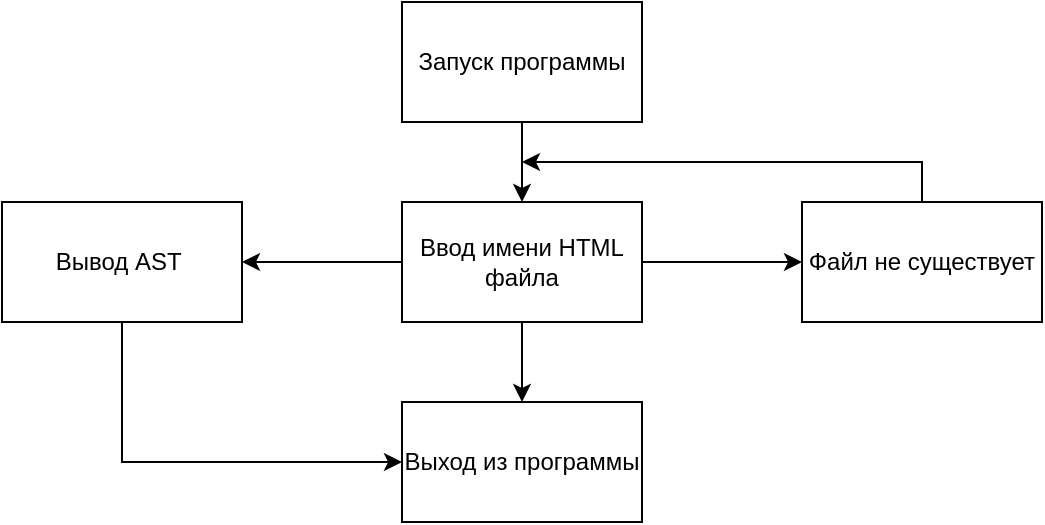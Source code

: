 <mxfile version="13.3.0" type="device"><diagram id="PF6g3kb-KLmVIyKkhh58" name="Page-1"><mxGraphModel dx="796" dy="347" grid="1" gridSize="10" guides="1" tooltips="1" connect="1" arrows="1" fold="1" page="1" pageScale="1" pageWidth="827" pageHeight="1169" math="0" shadow="0"><root><mxCell id="0"/><mxCell id="1" parent="0"/><mxCell id="g00wD1oUu0G5ENJxeC3n-7" style="edgeStyle=orthogonalEdgeStyle;rounded=0;orthogonalLoop=1;jettySize=auto;html=1;exitX=0.5;exitY=1;exitDx=0;exitDy=0;entryX=0.5;entryY=0;entryDx=0;entryDy=0;" edge="1" parent="1" source="g00wD1oUu0G5ENJxeC3n-1" target="g00wD1oUu0G5ENJxeC3n-4"><mxGeometry relative="1" as="geometry"/></mxCell><mxCell id="g00wD1oUu0G5ENJxeC3n-1" value="Запуск программы" style="rounded=0;whiteSpace=wrap;html=1;" vertex="1" parent="1"><mxGeometry x="320" y="60" width="120" height="60" as="geometry"/></mxCell><mxCell id="g00wD1oUu0G5ENJxeC3n-13" style="edgeStyle=orthogonalEdgeStyle;rounded=0;orthogonalLoop=1;jettySize=auto;html=1;exitX=0.5;exitY=1;exitDx=0;exitDy=0;entryX=0;entryY=0.5;entryDx=0;entryDy=0;" edge="1" parent="1" source="g00wD1oUu0G5ENJxeC3n-3" target="g00wD1oUu0G5ENJxeC3n-6"><mxGeometry relative="1" as="geometry"/></mxCell><mxCell id="g00wD1oUu0G5ENJxeC3n-3" value="Вывод AST&amp;nbsp;" style="rounded=0;whiteSpace=wrap;html=1;" vertex="1" parent="1"><mxGeometry x="120" y="160" width="120" height="60" as="geometry"/></mxCell><mxCell id="g00wD1oUu0G5ENJxeC3n-8" style="edgeStyle=orthogonalEdgeStyle;rounded=0;orthogonalLoop=1;jettySize=auto;html=1;exitX=0.5;exitY=1;exitDx=0;exitDy=0;entryX=0.5;entryY=0;entryDx=0;entryDy=0;" edge="1" parent="1" source="g00wD1oUu0G5ENJxeC3n-4" target="g00wD1oUu0G5ENJxeC3n-6"><mxGeometry relative="1" as="geometry"/></mxCell><mxCell id="g00wD1oUu0G5ENJxeC3n-9" style="edgeStyle=orthogonalEdgeStyle;rounded=0;orthogonalLoop=1;jettySize=auto;html=1;exitX=1;exitY=0.5;exitDx=0;exitDy=0;" edge="1" parent="1" source="g00wD1oUu0G5ENJxeC3n-4" target="g00wD1oUu0G5ENJxeC3n-5"><mxGeometry relative="1" as="geometry"/></mxCell><mxCell id="g00wD1oUu0G5ENJxeC3n-10" style="edgeStyle=orthogonalEdgeStyle;rounded=0;orthogonalLoop=1;jettySize=auto;html=1;exitX=0;exitY=0.5;exitDx=0;exitDy=0;entryX=1;entryY=0.5;entryDx=0;entryDy=0;" edge="1" parent="1" source="g00wD1oUu0G5ENJxeC3n-4" target="g00wD1oUu0G5ENJxeC3n-3"><mxGeometry relative="1" as="geometry"/></mxCell><mxCell id="g00wD1oUu0G5ENJxeC3n-4" value="Ввод имени HTML файла" style="rounded=0;whiteSpace=wrap;html=1;" vertex="1" parent="1"><mxGeometry x="320" y="160" width="120" height="60" as="geometry"/></mxCell><mxCell id="g00wD1oUu0G5ENJxeC3n-12" style="edgeStyle=orthogonalEdgeStyle;rounded=0;orthogonalLoop=1;jettySize=auto;html=1;" edge="1" parent="1" source="g00wD1oUu0G5ENJxeC3n-5"><mxGeometry relative="1" as="geometry"><mxPoint x="380" y="140" as="targetPoint"/><Array as="points"><mxPoint x="580" y="140"/></Array></mxGeometry></mxCell><mxCell id="g00wD1oUu0G5ENJxeC3n-5" value="Файл не существует" style="rounded=0;whiteSpace=wrap;html=1;" vertex="1" parent="1"><mxGeometry x="520" y="160" width="120" height="60" as="geometry"/></mxCell><mxCell id="g00wD1oUu0G5ENJxeC3n-6" value="Выход из программы" style="rounded=0;whiteSpace=wrap;html=1;" vertex="1" parent="1"><mxGeometry x="320" y="260" width="120" height="60" as="geometry"/></mxCell></root></mxGraphModel></diagram></mxfile>